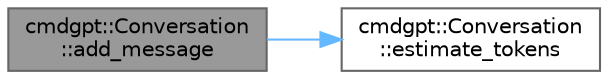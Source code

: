 digraph "cmdgpt::Conversation::add_message"
{
 // LATEX_PDF_SIZE
  bgcolor="transparent";
  edge [fontname=Helvetica,fontsize=10,labelfontname=Helvetica,labelfontsize=10];
  node [fontname=Helvetica,fontsize=10,shape=box,height=0.2,width=0.4];
  rankdir="LR";
  Node1 [id="Node000001",label="cmdgpt::Conversation\l::add_message",height=0.2,width=0.4,color="gray40", fillcolor="grey60", style="filled", fontcolor="black",tooltip="Add a message to the conversation."];
  Node1 -> Node2 [id="edge1_Node000001_Node000002",color="steelblue1",style="solid",tooltip=" "];
  Node2 [id="Node000002",label="cmdgpt::Conversation\l::estimate_tokens",height=0.2,width=0.4,color="grey40", fillcolor="white", style="filled",URL="$d5/def/classcmdgpt_1_1Conversation.html#a38e6733e3ca8741f76eb91e04a3c1ff2",tooltip="Estimate token count for the conversation."];
}
